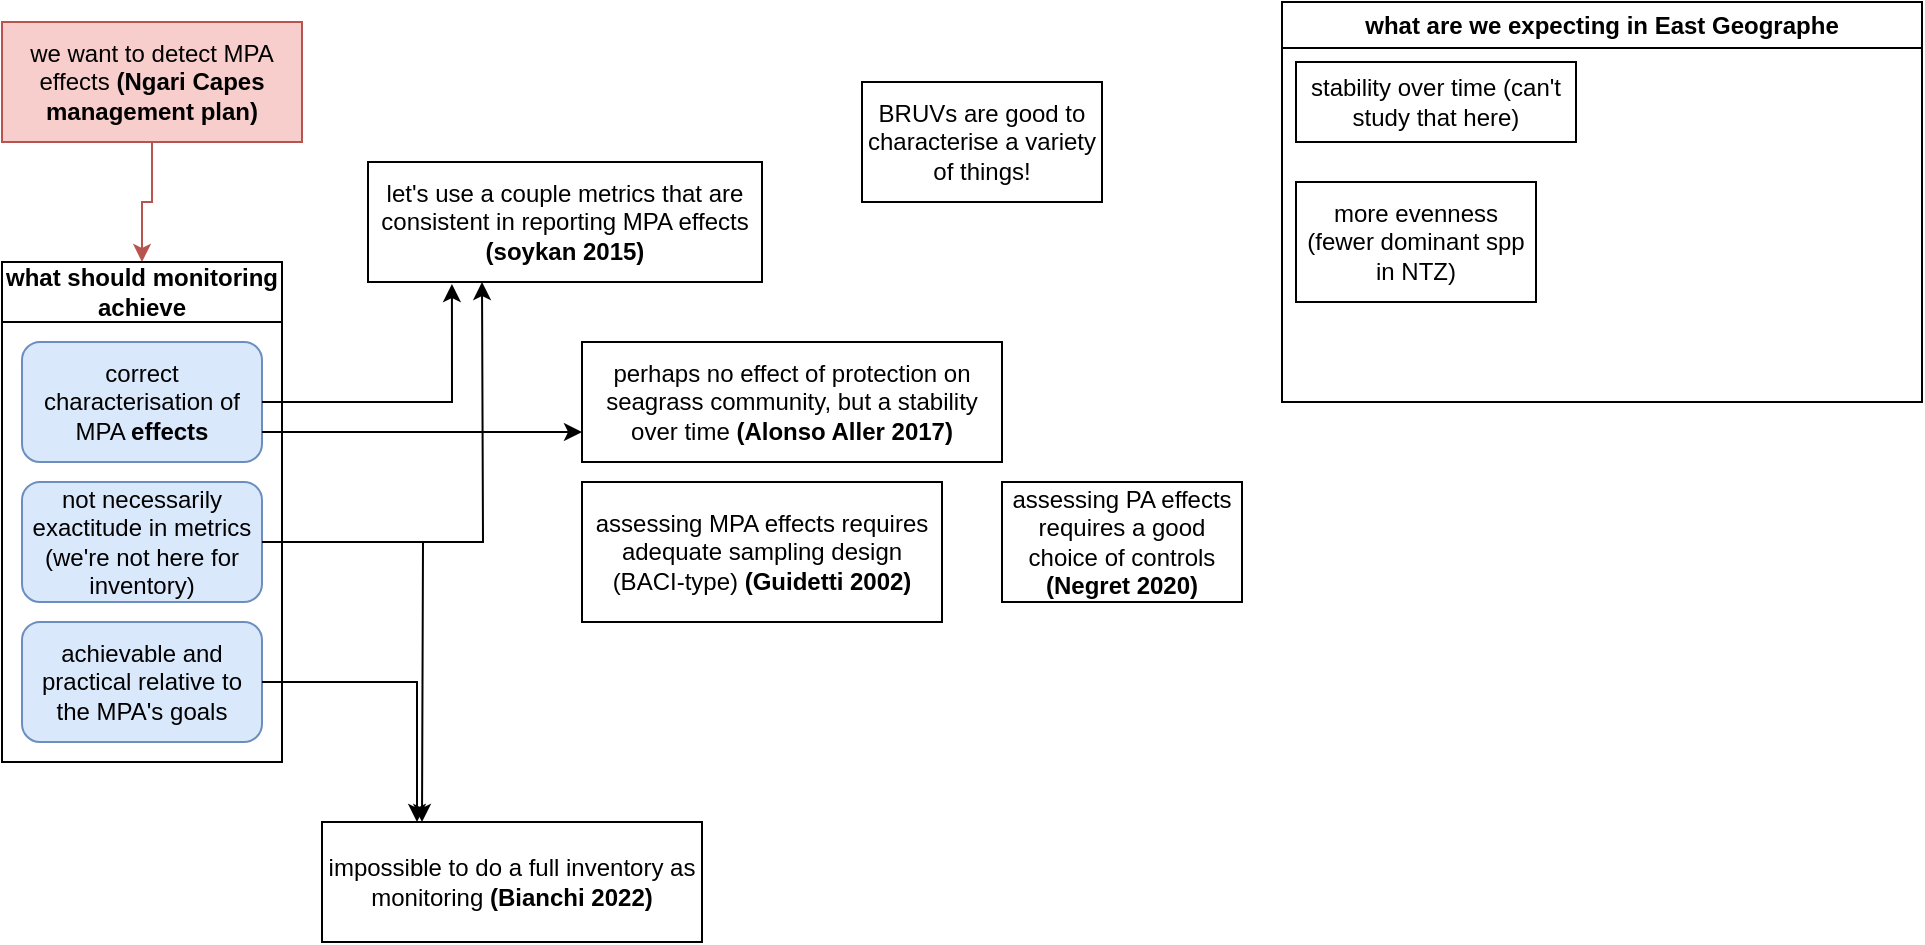 <mxfile version="26.2.10">
  <diagram name="Page-1" id="gANbD3ugPw2GVt8M3oUS">
    <mxGraphModel dx="1428" dy="743" grid="1" gridSize="10" guides="1" tooltips="1" connect="1" arrows="1" fold="1" page="1" pageScale="1" pageWidth="827" pageHeight="1169" math="0" shadow="0">
      <root>
        <mxCell id="0" />
        <mxCell id="1" parent="0" />
        <mxCell id="Dtx_p930oGNhUYAJZjLW-23" style="edgeStyle=orthogonalEdgeStyle;rounded=0;orthogonalLoop=1;jettySize=auto;html=1;exitX=0.5;exitY=1;exitDx=0;exitDy=0;entryX=0.5;entryY=0;entryDx=0;entryDy=0;fillColor=#f8cecc;strokeColor=#b85450;" edge="1" parent="1" source="Dtx_p930oGNhUYAJZjLW-1" target="Dtx_p930oGNhUYAJZjLW-14">
          <mxGeometry relative="1" as="geometry" />
        </mxCell>
        <mxCell id="Dtx_p930oGNhUYAJZjLW-1" value="we want to detect MPA effects &lt;b&gt;(Ngari Capes management plan)&lt;/b&gt;" style="rounded=0;whiteSpace=wrap;html=1;fillColor=#f8cecc;strokeColor=#b85450;" vertex="1" parent="1">
          <mxGeometry x="40" y="40" width="150" height="60" as="geometry" />
        </mxCell>
        <mxCell id="Dtx_p930oGNhUYAJZjLW-4" value="impossible to do a full inventory as monitoring &lt;b&gt;(Bianchi 2022)&lt;/b&gt;" style="rounded=0;whiteSpace=wrap;html=1;" vertex="1" parent="1">
          <mxGeometry x="200" y="440" width="190" height="60" as="geometry" />
        </mxCell>
        <mxCell id="Dtx_p930oGNhUYAJZjLW-6" value="let&#39;s use a couple metrics that are consistent in reporting MPA effects &lt;b&gt;(soykan 2015)&lt;/b&gt;" style="rounded=0;whiteSpace=wrap;html=1;" vertex="1" parent="1">
          <mxGeometry x="223" y="110" width="197" height="60" as="geometry" />
        </mxCell>
        <mxCell id="Dtx_p930oGNhUYAJZjLW-7" value="BRUVs are good to characterise a variety of things!" style="rounded=0;whiteSpace=wrap;html=1;" vertex="1" parent="1">
          <mxGeometry x="470" y="70" width="120" height="60" as="geometry" />
        </mxCell>
        <mxCell id="Dtx_p930oGNhUYAJZjLW-10" value="assessing MPA effects requires adequate sampling design (BACI-type) &lt;b&gt;(Guidetti 2002)&lt;/b&gt;" style="rounded=0;whiteSpace=wrap;html=1;" vertex="1" parent="1">
          <mxGeometry x="330" y="270" width="180" height="70" as="geometry" />
        </mxCell>
        <mxCell id="Dtx_p930oGNhUYAJZjLW-11" value="perhaps no effect of protection on seagrass community, but a stability over time &lt;b&gt;(Alonso Aller 2017)&lt;/b&gt;" style="rounded=0;whiteSpace=wrap;html=1;" vertex="1" parent="1">
          <mxGeometry x="330" y="200" width="210" height="60" as="geometry" />
        </mxCell>
        <mxCell id="Dtx_p930oGNhUYAJZjLW-12" value="assessing PA effects requires a good choice of controls &lt;b&gt;(Negret 2020)&lt;/b&gt;" style="rounded=0;whiteSpace=wrap;html=1;" vertex="1" parent="1">
          <mxGeometry x="540" y="270" width="120" height="60" as="geometry" />
        </mxCell>
        <mxCell id="Dtx_p930oGNhUYAJZjLW-13" value="what are we expecting in East Geographe" style="swimlane;whiteSpace=wrap;html=1;" vertex="1" parent="1">
          <mxGeometry x="680" y="30" width="320" height="200" as="geometry" />
        </mxCell>
        <mxCell id="Dtx_p930oGNhUYAJZjLW-33" value="stability over time (can&#39;t study that here)" style="whiteSpace=wrap;html=1;" vertex="1" parent="Dtx_p930oGNhUYAJZjLW-13">
          <mxGeometry x="7" y="30" width="140" height="40" as="geometry" />
        </mxCell>
        <mxCell id="Dtx_p930oGNhUYAJZjLW-34" value="more evenness (fewer dominant spp in NTZ)" style="whiteSpace=wrap;html=1;" vertex="1" parent="Dtx_p930oGNhUYAJZjLW-13">
          <mxGeometry x="7" y="90" width="120" height="60" as="geometry" />
        </mxCell>
        <mxCell id="Dtx_p930oGNhUYAJZjLW-14" value="what should monitoring achieve" style="swimlane;whiteSpace=wrap;html=1;startSize=30;" vertex="1" parent="1">
          <mxGeometry x="40" y="160" width="140" height="250" as="geometry" />
        </mxCell>
        <mxCell id="Dtx_p930oGNhUYAJZjLW-15" value="correct characterisation of MPA &lt;b&gt;effects&lt;/b&gt;" style="rounded=1;whiteSpace=wrap;html=1;fillColor=#dae8fc;strokeColor=#6c8ebf;" vertex="1" parent="Dtx_p930oGNhUYAJZjLW-14">
          <mxGeometry x="10" y="40" width="120" height="60" as="geometry" />
        </mxCell>
        <mxCell id="Dtx_p930oGNhUYAJZjLW-16" value="achievable and practical relative to the MPA&#39;s goals" style="rounded=1;whiteSpace=wrap;html=1;fillColor=#dae8fc;strokeColor=#6c8ebf;" vertex="1" parent="Dtx_p930oGNhUYAJZjLW-14">
          <mxGeometry x="10" y="180" width="120" height="60" as="geometry" />
        </mxCell>
        <mxCell id="Dtx_p930oGNhUYAJZjLW-28" style="edgeStyle=orthogonalEdgeStyle;rounded=0;orthogonalLoop=1;jettySize=auto;html=1;exitX=1;exitY=0.5;exitDx=0;exitDy=0;" edge="1" parent="Dtx_p930oGNhUYAJZjLW-14" source="Dtx_p930oGNhUYAJZjLW-26">
          <mxGeometry relative="1" as="geometry">
            <mxPoint x="210" y="280" as="targetPoint" />
          </mxGeometry>
        </mxCell>
        <mxCell id="Dtx_p930oGNhUYAJZjLW-26" value="not necessarily exactitude in metrics (we&#39;re not here for inventory)" style="rounded=1;whiteSpace=wrap;html=1;fillColor=#dae8fc;strokeColor=#6c8ebf;" vertex="1" parent="Dtx_p930oGNhUYAJZjLW-14">
          <mxGeometry x="10" y="110" width="120" height="60" as="geometry" />
        </mxCell>
        <mxCell id="Dtx_p930oGNhUYAJZjLW-27" style="edgeStyle=orthogonalEdgeStyle;rounded=0;orthogonalLoop=1;jettySize=auto;html=1;exitX=1;exitY=0.5;exitDx=0;exitDy=0;entryX=0.25;entryY=0;entryDx=0;entryDy=0;" edge="1" parent="1" source="Dtx_p930oGNhUYAJZjLW-16" target="Dtx_p930oGNhUYAJZjLW-4">
          <mxGeometry relative="1" as="geometry" />
        </mxCell>
        <mxCell id="Dtx_p930oGNhUYAJZjLW-29" style="edgeStyle=orthogonalEdgeStyle;rounded=0;orthogonalLoop=1;jettySize=auto;html=1;exitX=1;exitY=0.5;exitDx=0;exitDy=0;entryX=0.213;entryY=1.017;entryDx=0;entryDy=0;entryPerimeter=0;" edge="1" parent="1" source="Dtx_p930oGNhUYAJZjLW-15" target="Dtx_p930oGNhUYAJZjLW-6">
          <mxGeometry relative="1" as="geometry" />
        </mxCell>
        <mxCell id="Dtx_p930oGNhUYAJZjLW-30" style="edgeStyle=orthogonalEdgeStyle;rounded=0;orthogonalLoop=1;jettySize=auto;html=1;exitX=1;exitY=0.5;exitDx=0;exitDy=0;" edge="1" parent="1" source="Dtx_p930oGNhUYAJZjLW-26">
          <mxGeometry relative="1" as="geometry">
            <mxPoint x="280" y="170" as="targetPoint" />
          </mxGeometry>
        </mxCell>
        <mxCell id="Dtx_p930oGNhUYAJZjLW-31" style="edgeStyle=orthogonalEdgeStyle;rounded=0;orthogonalLoop=1;jettySize=auto;html=1;exitX=1;exitY=0.75;exitDx=0;exitDy=0;entryX=0;entryY=0.75;entryDx=0;entryDy=0;" edge="1" parent="1" source="Dtx_p930oGNhUYAJZjLW-15" target="Dtx_p930oGNhUYAJZjLW-11">
          <mxGeometry relative="1" as="geometry" />
        </mxCell>
      </root>
    </mxGraphModel>
  </diagram>
</mxfile>
